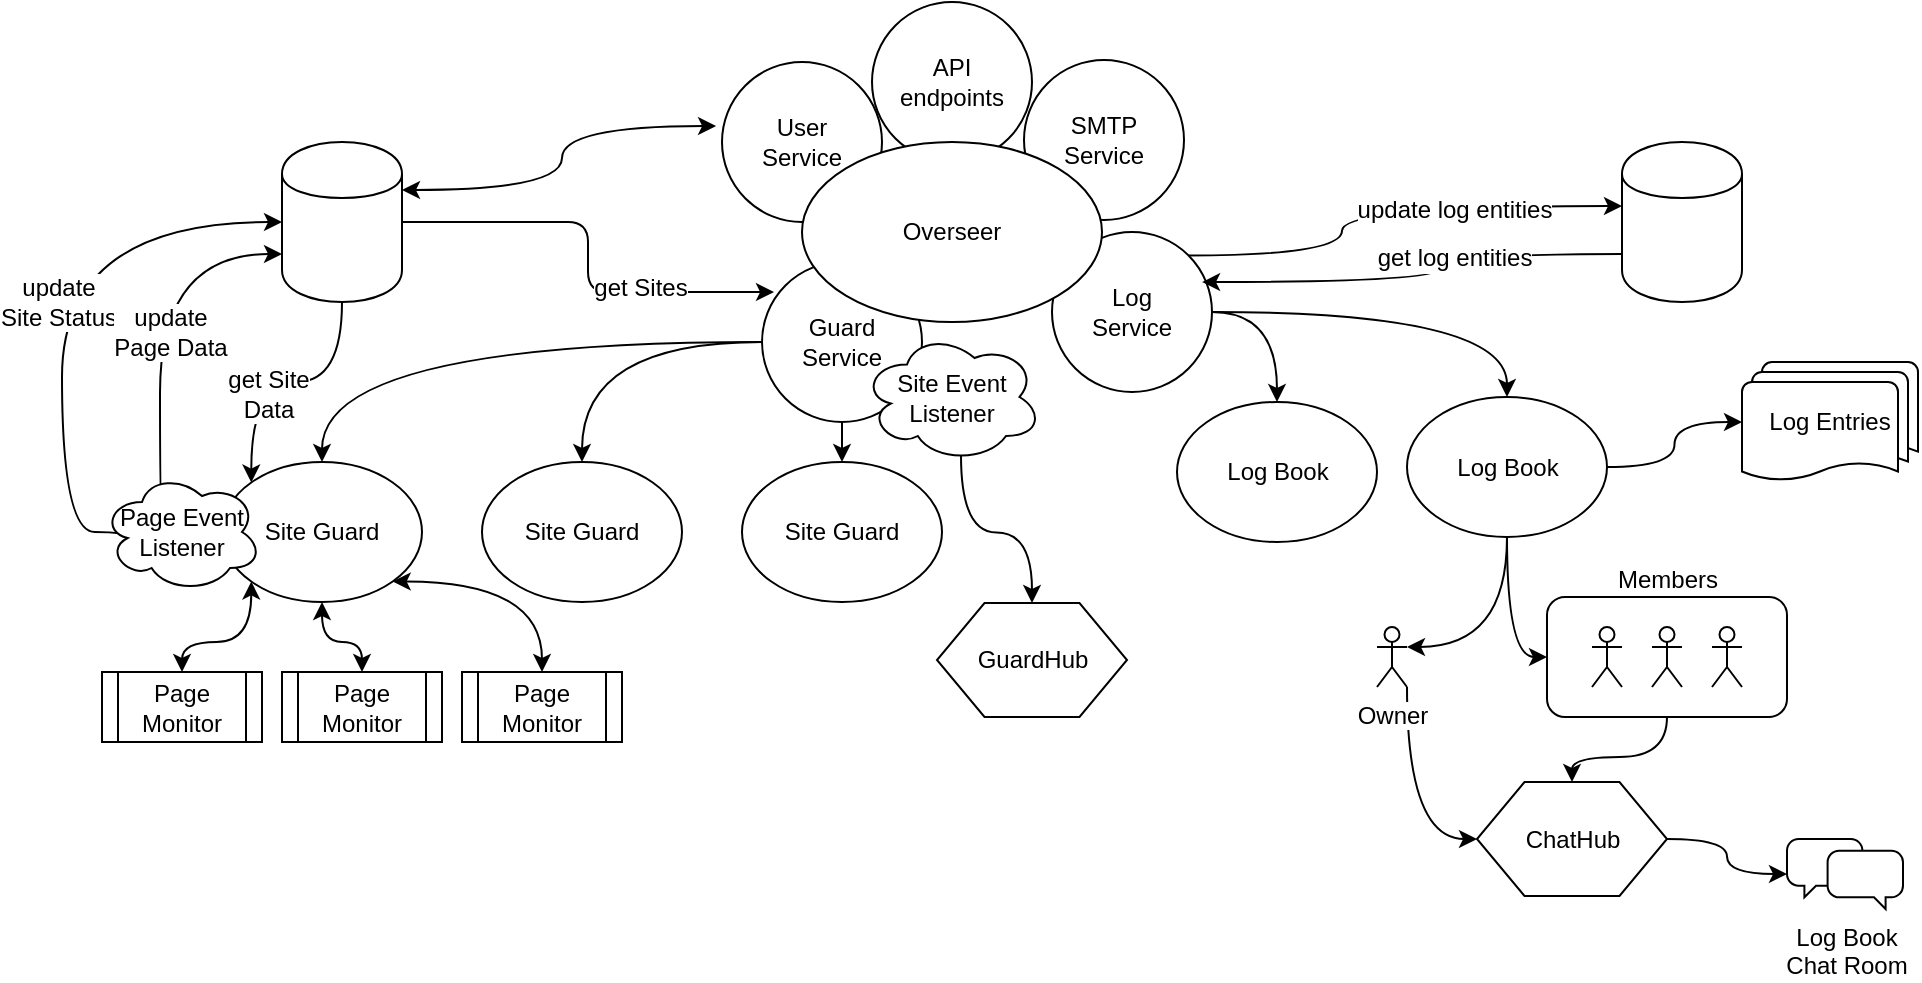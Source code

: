 <mxfile version="10.6.3" type="github"><diagram name="Page-1" id="8ce9d11a-91a2-4d17-14d8-a56ed91bf033"><mxGraphModel dx="1394" dy="764" grid="1" gridSize="10" guides="1" tooltips="1" connect="1" arrows="1" fold="1" page="1" pageScale="1" pageWidth="1100" pageHeight="850" background="#ffffff" math="0" shadow="0"><root><mxCell id="0"/><mxCell id="1" parent="0"/><mxCell id="bGlvsh8k8VbHeVAz3Xov-39" value="SMTP&lt;br&gt;Service&lt;br&gt;" style="ellipse;whiteSpace=wrap;html=1;aspect=fixed;" parent="1" vertex="1"><mxGeometry x="571" y="249" width="80" height="80" as="geometry"/></mxCell><mxCell id="bGlvsh8k8VbHeVAz3Xov-42" style="edgeStyle=orthogonalEdgeStyle;curved=1;rounded=0;orthogonalLoop=1;jettySize=auto;html=1;exitX=0.5;exitY=1;exitDx=0;exitDy=0;entryX=0.5;entryY=0;entryDx=0;entryDy=0;" parent="1" source="bGlvsh8k8VbHeVAz3Xov-21" target="rXccB5AWah2CeDVoEV3u-3" edge="1"><mxGeometry relative="1" as="geometry"/></mxCell><mxCell id="bGlvsh8k8VbHeVAz3Xov-21" value="Members&lt;br&gt;" style="rounded=1;whiteSpace=wrap;html=1;horizontal=1;labelPosition=center;verticalLabelPosition=top;align=center;verticalAlign=bottom;" parent="1" vertex="1"><mxGeometry x="832.5" y="517.5" width="120" height="60" as="geometry"/></mxCell><mxCell id="bGlvsh8k8VbHeVAz3Xov-6" style="edgeStyle=orthogonalEdgeStyle;curved=1;rounded=0;orthogonalLoop=1;jettySize=auto;html=1;exitX=1;exitY=0.5;exitDx=0;exitDy=0;entryX=0.5;entryY=0;entryDx=0;entryDy=0;" parent="1" source="bGlvsh8k8VbHeVAz3Xov-1" target="bGlvsh8k8VbHeVAz3Xov-3" edge="1"><mxGeometry relative="1" as="geometry"/></mxCell><mxCell id="bGlvsh8k8VbHeVAz3Xov-7" style="edgeStyle=orthogonalEdgeStyle;curved=1;rounded=0;orthogonalLoop=1;jettySize=auto;html=1;exitX=1;exitY=0.5;exitDx=0;exitDy=0;entryX=0.5;entryY=0;entryDx=0;entryDy=0;" parent="1" source="bGlvsh8k8VbHeVAz3Xov-1" target="bGlvsh8k8VbHeVAz3Xov-4" edge="1"><mxGeometry relative="1" as="geometry"/></mxCell><mxCell id="bGlvsh8k8VbHeVAz3Xov-10" style="edgeStyle=orthogonalEdgeStyle;curved=1;rounded=0;orthogonalLoop=1;jettySize=auto;html=1;exitX=1;exitY=0;exitDx=0;exitDy=0;entryX=0;entryY=0.4;entryDx=0;entryDy=0;entryPerimeter=0;" parent="1" source="bGlvsh8k8VbHeVAz3Xov-1" target="bGlvsh8k8VbHeVAz3Xov-8" edge="1"><mxGeometry relative="1" as="geometry"><Array as="points"><mxPoint x="730" y="347"/><mxPoint x="730" y="322"/></Array></mxGeometry></mxCell><mxCell id="bGlvsh8k8VbHeVAz3Xov-11" value="update log entities" style="text;html=1;resizable=0;points=[];align=center;verticalAlign=middle;labelBackgroundColor=#ffffff;" parent="bGlvsh8k8VbHeVAz3Xov-10" vertex="1" connectable="0"><mxGeometry x="0.306" y="-2" relative="1" as="geometry"><mxPoint as="offset"/></mxGeometry></mxCell><mxCell id="bGlvsh8k8VbHeVAz3Xov-1" value="Log&lt;br&gt;Service&lt;br&gt;" style="ellipse;whiteSpace=wrap;html=1;aspect=fixed;" parent="1" vertex="1"><mxGeometry x="585" y="335" width="80" height="80" as="geometry"/></mxCell><mxCell id="hMe983pk4HJmYUAo083E-27" value="User&lt;br&gt;Service&lt;br&gt;" style="ellipse;whiteSpace=wrap;html=1;aspect=fixed;" parent="1" vertex="1"><mxGeometry x="420" y="250" width="80" height="80" as="geometry"/></mxCell><mxCell id="hMe983pk4HJmYUAo083E-26" value="API&lt;br&gt;endpoints&lt;br&gt;" style="ellipse;whiteSpace=wrap;html=1;aspect=fixed;" parent="1" vertex="1"><mxGeometry x="495" y="220" width="80" height="80" as="geometry"/></mxCell><mxCell id="hMe983pk4HJmYUAo083E-7" style="edgeStyle=orthogonalEdgeStyle;curved=1;rounded=0;orthogonalLoop=1;jettySize=auto;html=1;exitX=0;exitY=0.5;exitDx=0;exitDy=0;entryX=0.5;entryY=0;entryDx=0;entryDy=0;" parent="1" source="hMe983pk4HJmYUAo083E-3" target="hMe983pk4HJmYUAo083E-6" edge="1"><mxGeometry relative="1" as="geometry"/></mxCell><mxCell id="hMe983pk4HJmYUAo083E-8" style="edgeStyle=orthogonalEdgeStyle;curved=1;rounded=0;orthogonalLoop=1;jettySize=auto;html=1;exitX=0;exitY=0.5;exitDx=0;exitDy=0;entryX=0.5;entryY=0;entryDx=0;entryDy=0;" parent="1" source="hMe983pk4HJmYUAo083E-3" target="hMe983pk4HJmYUAo083E-4" edge="1"><mxGeometry relative="1" as="geometry"/></mxCell><mxCell id="hMe983pk4HJmYUAo083E-9" style="edgeStyle=orthogonalEdgeStyle;curved=1;rounded=0;orthogonalLoop=1;jettySize=auto;html=1;exitX=0.5;exitY=1;exitDx=0;exitDy=0;entryX=0.5;entryY=0;entryDx=0;entryDy=0;" parent="1" source="hMe983pk4HJmYUAo083E-3" target="hMe983pk4HJmYUAo083E-5" edge="1"><mxGeometry relative="1" as="geometry"/></mxCell><mxCell id="hMe983pk4HJmYUAo083E-3" value="Guard&lt;br&gt;Service&lt;br&gt;" style="ellipse;whiteSpace=wrap;html=1;aspect=fixed;" parent="1" vertex="1"><mxGeometry x="440" y="350" width="80" height="80" as="geometry"/></mxCell><mxCell id="hMe983pk4HJmYUAo083E-2" value="Overseer" style="ellipse;whiteSpace=wrap;html=1;" parent="1" vertex="1"><mxGeometry x="460" y="290" width="150" height="90" as="geometry"/></mxCell><mxCell id="hMe983pk4HJmYUAo083E-4" value="Site Guard" style="ellipse;whiteSpace=wrap;html=1;" parent="1" vertex="1"><mxGeometry x="300" y="450" width="100" height="70" as="geometry"/></mxCell><mxCell id="hMe983pk4HJmYUAo083E-5" value="Site Guard" style="ellipse;whiteSpace=wrap;html=1;" parent="1" vertex="1"><mxGeometry x="430" y="450" width="100" height="70" as="geometry"/></mxCell><mxCell id="hMe983pk4HJmYUAo083E-14" style="edgeStyle=orthogonalEdgeStyle;curved=1;rounded=0;orthogonalLoop=1;jettySize=auto;html=1;exitX=0;exitY=1;exitDx=0;exitDy=0;entryX=0.5;entryY=0;entryDx=0;entryDy=0;startArrow=classic;startFill=1;" parent="1" source="hMe983pk4HJmYUAo083E-6" target="hMe983pk4HJmYUAo083E-13" edge="1"><mxGeometry relative="1" as="geometry"/></mxCell><mxCell id="hMe983pk4HJmYUAo083E-17" style="edgeStyle=orthogonalEdgeStyle;curved=1;rounded=0;orthogonalLoop=1;jettySize=auto;html=1;exitX=0.5;exitY=1;exitDx=0;exitDy=0;entryX=0.5;entryY=0;entryDx=0;entryDy=0;startArrow=classic;startFill=1;" parent="1" source="hMe983pk4HJmYUAo083E-6" target="hMe983pk4HJmYUAo083E-15" edge="1"><mxGeometry relative="1" as="geometry"/></mxCell><mxCell id="hMe983pk4HJmYUAo083E-18" style="edgeStyle=orthogonalEdgeStyle;curved=1;rounded=0;orthogonalLoop=1;jettySize=auto;html=1;exitX=1;exitY=1;exitDx=0;exitDy=0;entryX=0.5;entryY=0;entryDx=0;entryDy=0;startArrow=classic;startFill=1;" parent="1" source="hMe983pk4HJmYUAo083E-6" target="hMe983pk4HJmYUAo083E-16" edge="1"><mxGeometry relative="1" as="geometry"/></mxCell><mxCell id="hMe983pk4HJmYUAo083E-21" style="edgeStyle=orthogonalEdgeStyle;curved=1;rounded=0;orthogonalLoop=1;jettySize=auto;html=1;exitX=0.16;exitY=0.55;exitDx=0;exitDy=0;entryX=0;entryY=0.5;entryDx=0;entryDy=0;exitPerimeter=0;" parent="1" source="hMe983pk4HJmYUAo083E-34" target="hMe983pk4HJmYUAo083E-10" edge="1"><mxGeometry relative="1" as="geometry"><Array as="points"><mxPoint x="123" y="485"/><mxPoint x="90" y="485"/><mxPoint x="90" y="330"/></Array></mxGeometry></mxCell><mxCell id="hMe983pk4HJmYUAo083E-22" value="update&lt;br&gt;Site Status&lt;br&gt;" style="text;html=1;resizable=0;points=[];align=center;verticalAlign=middle;labelBackgroundColor=#ffffff;" parent="hMe983pk4HJmYUAo083E-21" vertex="1" connectable="0"><mxGeometry x="0.004" y="2" relative="1" as="geometry"><mxPoint as="offset"/></mxGeometry></mxCell><mxCell id="hMe983pk4HJmYUAo083E-23" style="edgeStyle=orthogonalEdgeStyle;curved=1;rounded=0;orthogonalLoop=1;jettySize=auto;html=1;exitX=0.4;exitY=0.1;exitDx=0;exitDy=0;entryX=0;entryY=0.7;entryDx=0;entryDy=0;exitPerimeter=0;" parent="1" source="hMe983pk4HJmYUAo083E-34" target="hMe983pk4HJmYUAo083E-10" edge="1"><mxGeometry relative="1" as="geometry"><Array as="points"><mxPoint x="142" y="485"/><mxPoint x="139" y="485"/><mxPoint x="139" y="346"/></Array></mxGeometry></mxCell><mxCell id="hMe983pk4HJmYUAo083E-24" value="update&lt;br&gt;Page Data&lt;br&gt;" style="text;html=1;resizable=0;points=[];align=center;verticalAlign=middle;labelBackgroundColor=#ffffff;" parent="hMe983pk4HJmYUAo083E-23" vertex="1" connectable="0"><mxGeometry x="0.12" y="-5" relative="1" as="geometry"><mxPoint as="offset"/></mxGeometry></mxCell><mxCell id="hMe983pk4HJmYUAo083E-6" value="Site Guard" style="ellipse;whiteSpace=wrap;html=1;" parent="1" vertex="1"><mxGeometry x="170" y="450" width="100" height="70" as="geometry"/></mxCell><mxCell id="hMe983pk4HJmYUAo083E-19" style="edgeStyle=orthogonalEdgeStyle;curved=1;rounded=0;orthogonalLoop=1;jettySize=auto;html=1;exitX=0.5;exitY=1;exitDx=0;exitDy=0;entryX=0;entryY=0;entryDx=0;entryDy=0;" parent="1" source="hMe983pk4HJmYUAo083E-10" target="hMe983pk4HJmYUAo083E-6" edge="1"><mxGeometry relative="1" as="geometry"/></mxCell><mxCell id="hMe983pk4HJmYUAo083E-20" value="get Site &lt;br&gt;Data&lt;br&gt;" style="text;html=1;resizable=0;points=[];align=center;verticalAlign=middle;labelBackgroundColor=#ffffff;" parent="hMe983pk4HJmYUAo083E-19" vertex="1" connectable="0"><mxGeometry x="0.348" y="8" relative="1" as="geometry"><mxPoint as="offset"/></mxGeometry></mxCell><mxCell id="hMe983pk4HJmYUAo083E-30" style="edgeStyle=orthogonalEdgeStyle;curved=1;rounded=0;orthogonalLoop=1;jettySize=auto;html=1;exitX=1;exitY=0.3;exitDx=0;exitDy=0;entryX=-0.037;entryY=0.4;entryDx=0;entryDy=0;entryPerimeter=0;startArrow=classic;startFill=1;" parent="1" source="hMe983pk4HJmYUAo083E-10" target="hMe983pk4HJmYUAo083E-27" edge="1"><mxGeometry relative="1" as="geometry"/></mxCell><mxCell id="hMe983pk4HJmYUAo083E-10" value="" style="shape=cylinder;whiteSpace=wrap;html=1;boundedLbl=1;backgroundOutline=1;" parent="1" vertex="1"><mxGeometry x="200" y="290" width="60" height="80" as="geometry"/></mxCell><mxCell id="hMe983pk4HJmYUAo083E-11" value="" style="edgeStyle=elbowEdgeStyle;elbow=horizontal;endArrow=classic;html=1;entryX=0.075;entryY=0.188;entryDx=0;entryDy=0;entryPerimeter=0;exitX=1;exitY=0.5;exitDx=0;exitDy=0;" parent="1" source="hMe983pk4HJmYUAo083E-10" target="hMe983pk4HJmYUAo083E-3" edge="1"><mxGeometry width="50" height="50" relative="1" as="geometry"><mxPoint x="170" y="590" as="sourcePoint"/><mxPoint x="220" y="540" as="targetPoint"/></mxGeometry></mxCell><mxCell id="hMe983pk4HJmYUAo083E-12" value="get Sites" style="text;html=1;resizable=0;points=[];align=center;verticalAlign=middle;labelBackgroundColor=#ffffff;" parent="hMe983pk4HJmYUAo083E-11" vertex="1" connectable="0"><mxGeometry x="0.394" y="2" relative="1" as="geometry"><mxPoint as="offset"/></mxGeometry></mxCell><mxCell id="hMe983pk4HJmYUAo083E-13" value="Page&lt;br&gt;Monitor&lt;br&gt;" style="shape=process;whiteSpace=wrap;html=1;backgroundOutline=1;" parent="1" vertex="1"><mxGeometry x="110" y="555" width="80" height="35" as="geometry"/></mxCell><mxCell id="hMe983pk4HJmYUAo083E-15" value="Page&lt;br&gt;Monitor&lt;br&gt;" style="shape=process;whiteSpace=wrap;html=1;backgroundOutline=1;" parent="1" vertex="1"><mxGeometry x="200" y="555" width="80" height="35" as="geometry"/></mxCell><mxCell id="hMe983pk4HJmYUAo083E-16" value="Page&lt;br&gt;Monitor&lt;br&gt;" style="shape=process;whiteSpace=wrap;html=1;backgroundOutline=1;" parent="1" vertex="1"><mxGeometry x="290" y="555" width="80" height="35" as="geometry"/></mxCell><mxCell id="rXccB5AWah2CeDVoEV3u-2" style="edgeStyle=orthogonalEdgeStyle;curved=1;rounded=0;orthogonalLoop=1;jettySize=auto;html=1;exitX=0.55;exitY=0.95;exitDx=0;exitDy=0;exitPerimeter=0;entryX=0.5;entryY=0;entryDx=0;entryDy=0;" edge="1" parent="1" source="hMe983pk4HJmYUAo083E-31" target="rXccB5AWah2CeDVoEV3u-1"><mxGeometry relative="1" as="geometry"/></mxCell><mxCell id="hMe983pk4HJmYUAo083E-31" value="Site Event&lt;br&gt;Listener&lt;br&gt;" style="ellipse;shape=cloud;whiteSpace=wrap;html=1;" parent="1" vertex="1"><mxGeometry x="490" y="385" width="90" height="65" as="geometry"/></mxCell><mxCell id="hMe983pk4HJmYUAo083E-34" value="Page Event&lt;br&gt;Listener&lt;br&gt;" style="ellipse;shape=cloud;whiteSpace=wrap;html=1;" parent="1" vertex="1"><mxGeometry x="110" y="455" width="80" height="60" as="geometry"/></mxCell><mxCell id="bGlvsh8k8VbHeVAz3Xov-26" style="edgeStyle=orthogonalEdgeStyle;curved=1;rounded=0;orthogonalLoop=1;jettySize=auto;html=1;exitX=0.5;exitY=1;exitDx=0;exitDy=0;entryX=1;entryY=0.333;entryDx=0;entryDy=0;entryPerimeter=0;" parent="1" source="bGlvsh8k8VbHeVAz3Xov-3" target="bGlvsh8k8VbHeVAz3Xov-14" edge="1"><mxGeometry relative="1" as="geometry"/></mxCell><mxCell id="bGlvsh8k8VbHeVAz3Xov-28" style="edgeStyle=orthogonalEdgeStyle;curved=1;rounded=0;orthogonalLoop=1;jettySize=auto;html=1;exitX=0.5;exitY=1;exitDx=0;exitDy=0;entryX=0;entryY=0.5;entryDx=0;entryDy=0;" parent="1" source="bGlvsh8k8VbHeVAz3Xov-3" target="bGlvsh8k8VbHeVAz3Xov-21" edge="1"><mxGeometry relative="1" as="geometry"/></mxCell><mxCell id="rXccB5AWah2CeDVoEV3u-6" style="edgeStyle=orthogonalEdgeStyle;curved=1;rounded=0;orthogonalLoop=1;jettySize=auto;html=1;exitX=1;exitY=0.5;exitDx=0;exitDy=0;entryX=0;entryY=0.5;entryDx=0;entryDy=0;entryPerimeter=0;" edge="1" parent="1" source="bGlvsh8k8VbHeVAz3Xov-3" target="bGlvsh8k8VbHeVAz3Xov-30"><mxGeometry relative="1" as="geometry"/></mxCell><mxCell id="bGlvsh8k8VbHeVAz3Xov-3" value="Log Book" style="ellipse;whiteSpace=wrap;html=1;" parent="1" vertex="1"><mxGeometry x="762.5" y="417.5" width="100" height="70" as="geometry"/></mxCell><mxCell id="bGlvsh8k8VbHeVAz3Xov-4" value="Log Book&lt;br&gt;" style="ellipse;whiteSpace=wrap;html=1;" parent="1" vertex="1"><mxGeometry x="647.5" y="420" width="100" height="70" as="geometry"/></mxCell><mxCell id="bGlvsh8k8VbHeVAz3Xov-12" style="edgeStyle=orthogonalEdgeStyle;curved=1;rounded=0;orthogonalLoop=1;jettySize=auto;html=1;exitX=0;exitY=0.7;exitDx=0;exitDy=0;entryX=0.938;entryY=0.313;entryDx=0;entryDy=0;entryPerimeter=0;" parent="1" source="bGlvsh8k8VbHeVAz3Xov-8" target="bGlvsh8k8VbHeVAz3Xov-1" edge="1"><mxGeometry relative="1" as="geometry"><Array as="points"><mxPoint x="780" y="346"/><mxPoint x="780" y="360"/></Array></mxGeometry></mxCell><mxCell id="bGlvsh8k8VbHeVAz3Xov-13" value="get log entities" style="text;html=1;resizable=0;points=[];align=center;verticalAlign=middle;labelBackgroundColor=#ffffff;" parent="bGlvsh8k8VbHeVAz3Xov-12" vertex="1" connectable="0"><mxGeometry x="-0.179" y="6" relative="1" as="geometry"><mxPoint as="offset"/></mxGeometry></mxCell><mxCell id="bGlvsh8k8VbHeVAz3Xov-8" value="" style="shape=cylinder;whiteSpace=wrap;html=1;boundedLbl=1;backgroundOutline=1;" parent="1" vertex="1"><mxGeometry x="870" y="290" width="60" height="80" as="geometry"/></mxCell><mxCell id="bGlvsh8k8VbHeVAz3Xov-41" style="edgeStyle=orthogonalEdgeStyle;curved=1;rounded=0;orthogonalLoop=1;jettySize=auto;html=1;exitX=1;exitY=1;exitDx=0;exitDy=0;exitPerimeter=0;entryX=0;entryY=0.5;entryDx=0;entryDy=0;" parent="1" source="bGlvsh8k8VbHeVAz3Xov-14" target="rXccB5AWah2CeDVoEV3u-3" edge="1"><mxGeometry relative="1" as="geometry"/></mxCell><mxCell id="bGlvsh8k8VbHeVAz3Xov-14" value="Owner" style="shape=umlActor;verticalLabelPosition=bottom;labelBackgroundColor=#ffffff;verticalAlign=top;html=1;outlineConnect=0;" parent="1" vertex="1"><mxGeometry x="747.5" y="532.5" width="15" height="30" as="geometry"/></mxCell><mxCell id="bGlvsh8k8VbHeVAz3Xov-15" value="" style="shape=umlActor;verticalLabelPosition=bottom;labelBackgroundColor=#ffffff;verticalAlign=top;html=1;outlineConnect=0;" parent="1" vertex="1"><mxGeometry x="855" y="532.5" width="15" height="30" as="geometry"/></mxCell><mxCell id="bGlvsh8k8VbHeVAz3Xov-16" value="" style="shape=umlActor;verticalLabelPosition=bottom;labelBackgroundColor=#ffffff;verticalAlign=top;html=1;outlineConnect=0;" parent="1" vertex="1"><mxGeometry x="885" y="532.5" width="15" height="30" as="geometry"/></mxCell><mxCell id="bGlvsh8k8VbHeVAz3Xov-17" value="" style="shape=umlActor;verticalLabelPosition=bottom;labelBackgroundColor=#ffffff;verticalAlign=top;html=1;outlineConnect=0;" parent="1" vertex="1"><mxGeometry x="915" y="532.5" width="15" height="30" as="geometry"/></mxCell><mxCell id="bGlvsh8k8VbHeVAz3Xov-30" value="Log Entries" style="strokeWidth=1;html=1;shape=mxgraph.flowchart.multi-document;whiteSpace=wrap;" parent="1" vertex="1"><mxGeometry x="930" y="400" width="88" height="60" as="geometry"/></mxCell><mxCell id="bGlvsh8k8VbHeVAz3Xov-40" value="Log Book&lt;br&gt;Chat Room&lt;br&gt;" style="html=1;verticalLabelPosition=bottom;align=center;labelBackgroundColor=#ffffff;verticalAlign=top;strokeWidth=1;strokeColor=#000000;fillColor=#ffffff;shadow=0;dashed=0;shape=mxgraph.ios7.icons.chat;" parent="1" vertex="1"><mxGeometry x="952.5" y="638.5" width="58" height="35" as="geometry"/></mxCell><mxCell id="rXccB5AWah2CeDVoEV3u-1" value="GuardHub" style="shape=hexagon;perimeter=hexagonPerimeter2;whiteSpace=wrap;html=1;" vertex="1" parent="1"><mxGeometry x="527.5" y="520.5" width="95" height="57" as="geometry"/></mxCell><mxCell id="rXccB5AWah2CeDVoEV3u-5" style="edgeStyle=orthogonalEdgeStyle;curved=1;rounded=0;orthogonalLoop=1;jettySize=auto;html=1;exitX=1;exitY=0.5;exitDx=0;exitDy=0;" edge="1" parent="1" source="rXccB5AWah2CeDVoEV3u-3" target="bGlvsh8k8VbHeVAz3Xov-40"><mxGeometry relative="1" as="geometry"/></mxCell><mxCell id="rXccB5AWah2CeDVoEV3u-3" value="ChatHub" style="shape=hexagon;perimeter=hexagonPerimeter2;whiteSpace=wrap;html=1;" vertex="1" parent="1"><mxGeometry x="797.5" y="610" width="95" height="57" as="geometry"/></mxCell></root></mxGraphModel></diagram></mxfile>